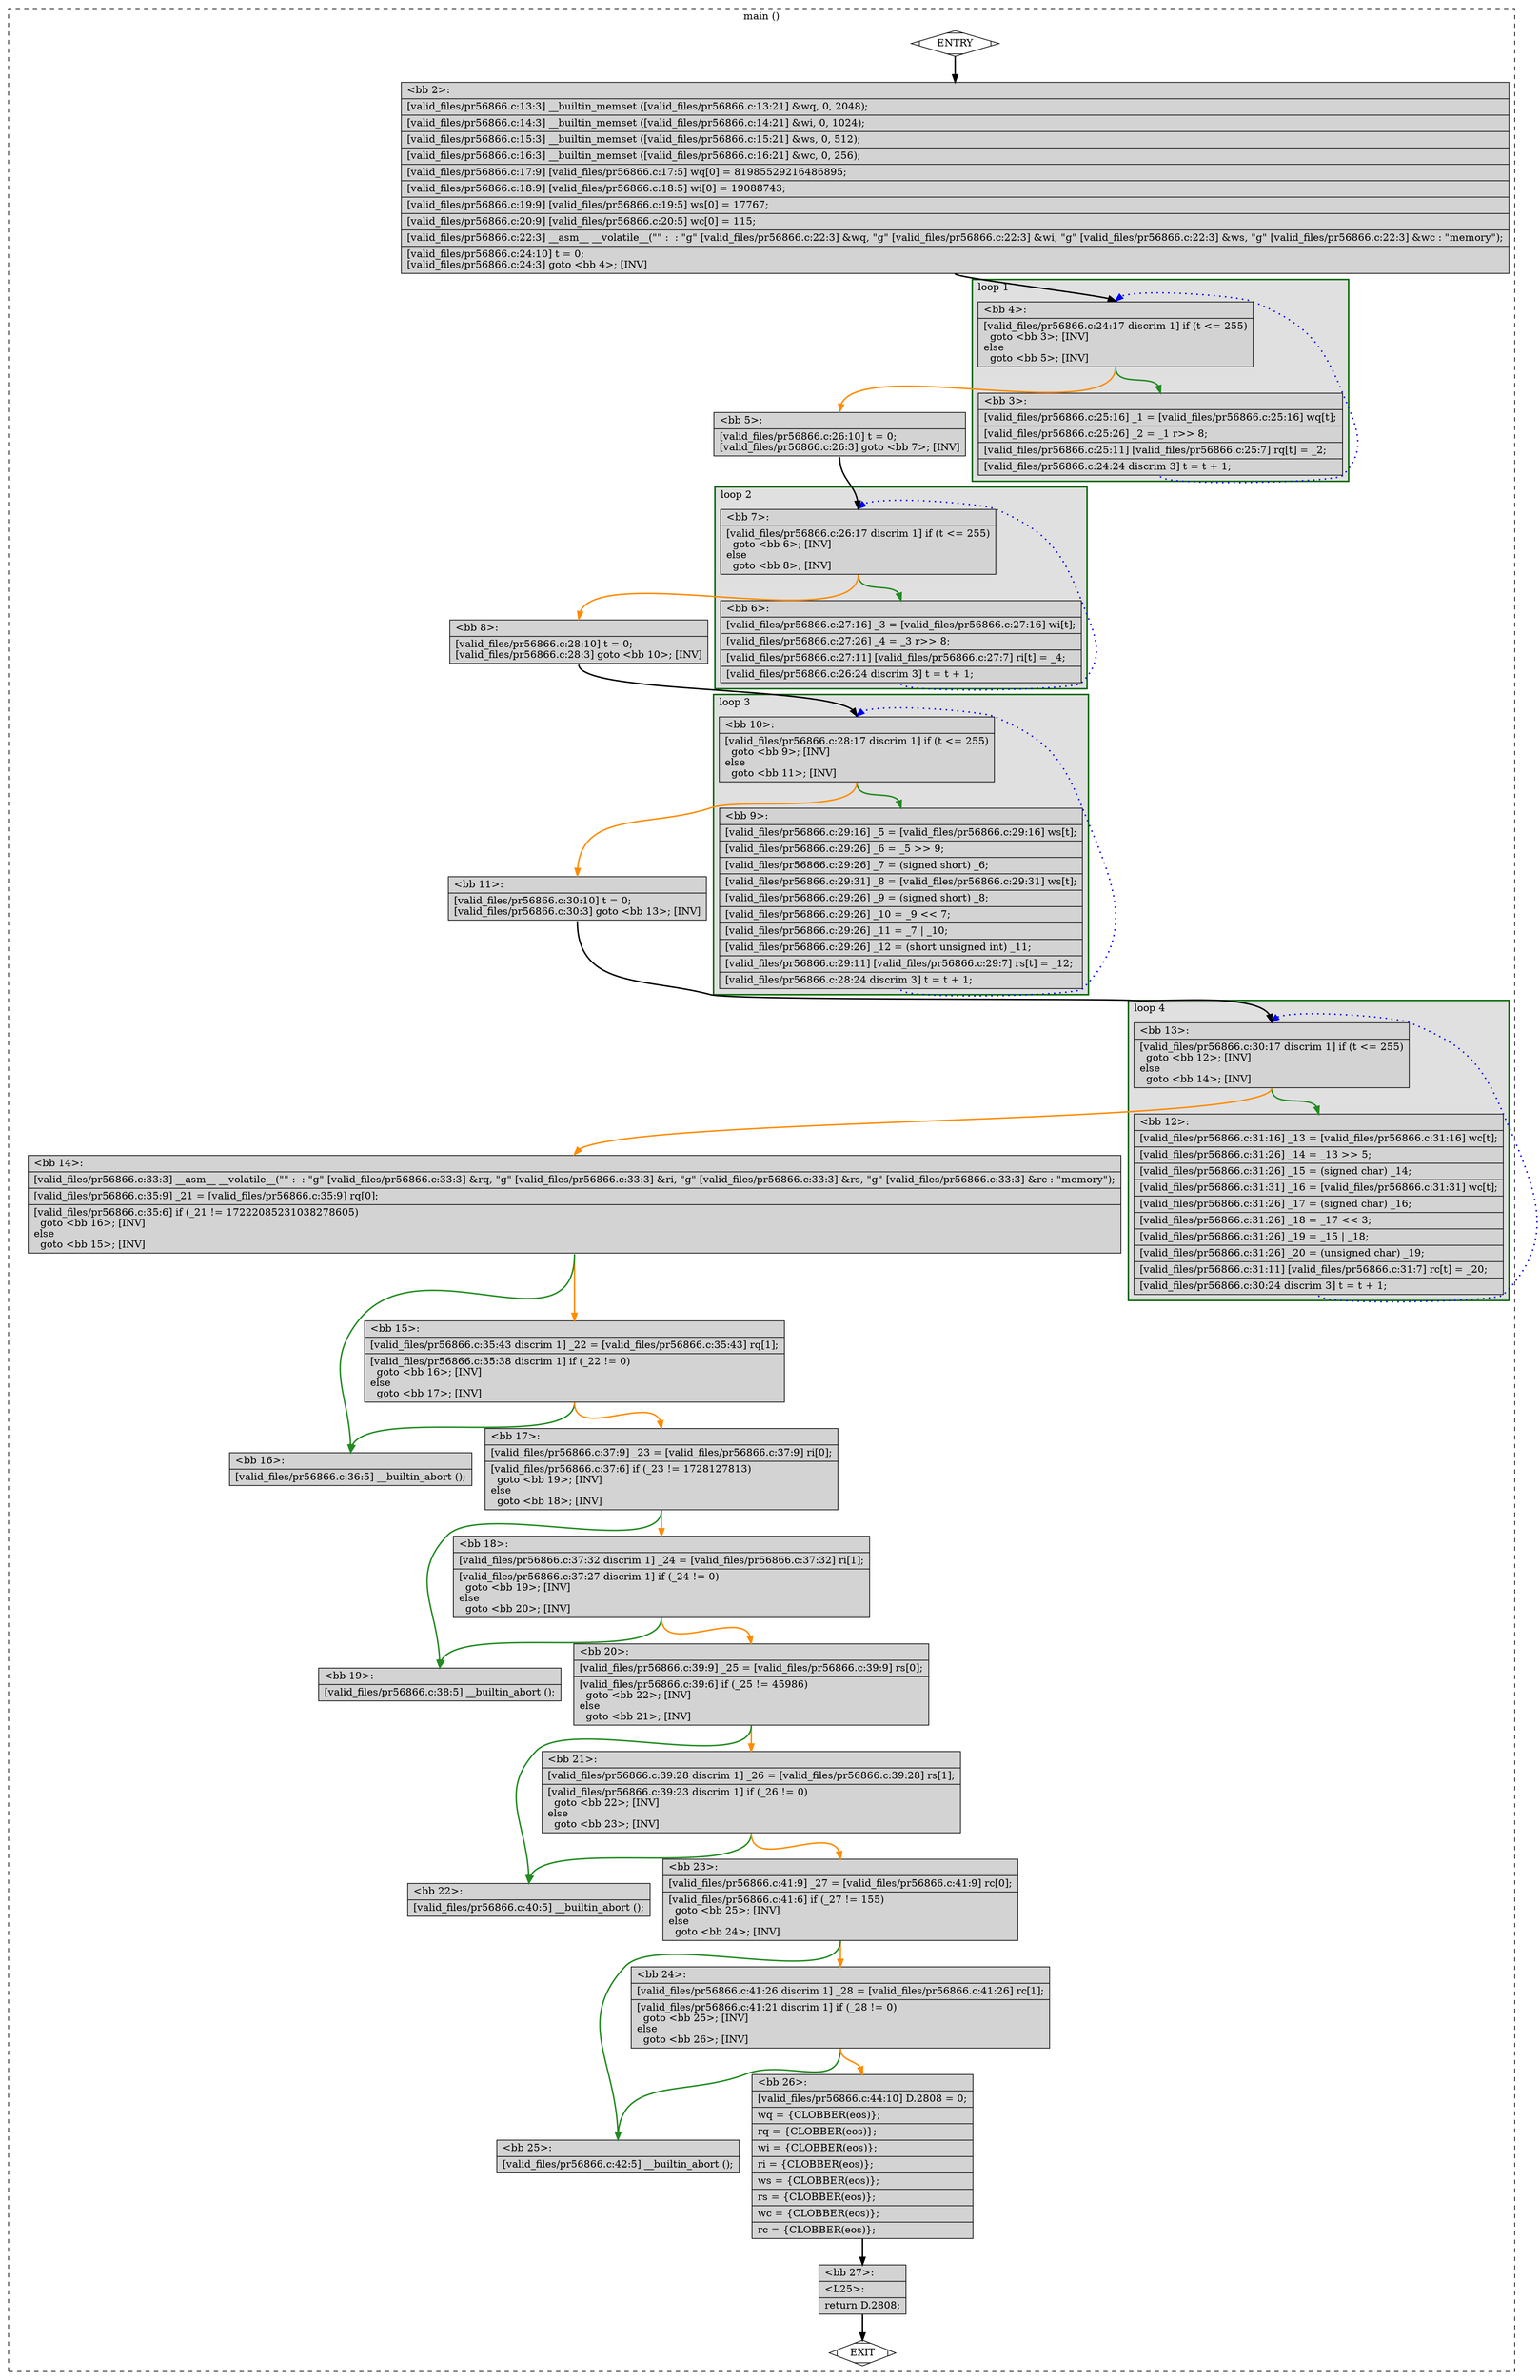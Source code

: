 digraph "a-pr56866.c.015t.cfg" {
overlap=false;
subgraph "cluster_main" {
	style="dashed";
	color="black";
	label="main ()";
	subgraph cluster_0_4 {
	style="filled";
	color="darkgreen";
	fillcolor="grey88";
	label="loop 4";
	labeljust=l;
	penwidth=2;
	fn_0_basic_block_13 [shape=record,style=filled,fillcolor=lightgrey,label="{\<bb\ 13\>:\l\
|[valid_files/pr56866.c:30:17\ discrim\ 1]\ if\ (t\ \<=\ 255)\l\
\ \ goto\ \<bb\ 12\>;\ [INV]\l\
else\l\
\ \ goto\ \<bb\ 14\>;\ [INV]\l\
}"];

	fn_0_basic_block_12 [shape=record,style=filled,fillcolor=lightgrey,label="{\<bb\ 12\>:\l\
|[valid_files/pr56866.c:31:16]\ _13\ =\ [valid_files/pr56866.c:31:16]\ wc[t];\l\
|[valid_files/pr56866.c:31:26]\ _14\ =\ _13\ \>\>\ 5;\l\
|[valid_files/pr56866.c:31:26]\ _15\ =\ (signed\ char)\ _14;\l\
|[valid_files/pr56866.c:31:31]\ _16\ =\ [valid_files/pr56866.c:31:31]\ wc[t];\l\
|[valid_files/pr56866.c:31:26]\ _17\ =\ (signed\ char)\ _16;\l\
|[valid_files/pr56866.c:31:26]\ _18\ =\ _17\ \<\<\ 3;\l\
|[valid_files/pr56866.c:31:26]\ _19\ =\ _15\ \|\ _18;\l\
|[valid_files/pr56866.c:31:26]\ _20\ =\ (unsigned\ char)\ _19;\l\
|[valid_files/pr56866.c:31:11]\ [valid_files/pr56866.c:31:7]\ rc[t]\ =\ _20;\l\
|[valid_files/pr56866.c:30:24\ discrim\ 3]\ t\ =\ t\ +\ 1;\l\
}"];

	}
	subgraph cluster_0_3 {
	style="filled";
	color="darkgreen";
	fillcolor="grey88";
	label="loop 3";
	labeljust=l;
	penwidth=2;
	fn_0_basic_block_10 [shape=record,style=filled,fillcolor=lightgrey,label="{\<bb\ 10\>:\l\
|[valid_files/pr56866.c:28:17\ discrim\ 1]\ if\ (t\ \<=\ 255)\l\
\ \ goto\ \<bb\ 9\>;\ [INV]\l\
else\l\
\ \ goto\ \<bb\ 11\>;\ [INV]\l\
}"];

	fn_0_basic_block_9 [shape=record,style=filled,fillcolor=lightgrey,label="{\<bb\ 9\>:\l\
|[valid_files/pr56866.c:29:16]\ _5\ =\ [valid_files/pr56866.c:29:16]\ ws[t];\l\
|[valid_files/pr56866.c:29:26]\ _6\ =\ _5\ \>\>\ 9;\l\
|[valid_files/pr56866.c:29:26]\ _7\ =\ (signed\ short)\ _6;\l\
|[valid_files/pr56866.c:29:31]\ _8\ =\ [valid_files/pr56866.c:29:31]\ ws[t];\l\
|[valid_files/pr56866.c:29:26]\ _9\ =\ (signed\ short)\ _8;\l\
|[valid_files/pr56866.c:29:26]\ _10\ =\ _9\ \<\<\ 7;\l\
|[valid_files/pr56866.c:29:26]\ _11\ =\ _7\ \|\ _10;\l\
|[valid_files/pr56866.c:29:26]\ _12\ =\ (short\ unsigned\ int)\ _11;\l\
|[valid_files/pr56866.c:29:11]\ [valid_files/pr56866.c:29:7]\ rs[t]\ =\ _12;\l\
|[valid_files/pr56866.c:28:24\ discrim\ 3]\ t\ =\ t\ +\ 1;\l\
}"];

	}
	subgraph cluster_0_2 {
	style="filled";
	color="darkgreen";
	fillcolor="grey88";
	label="loop 2";
	labeljust=l;
	penwidth=2;
	fn_0_basic_block_7 [shape=record,style=filled,fillcolor=lightgrey,label="{\<bb\ 7\>:\l\
|[valid_files/pr56866.c:26:17\ discrim\ 1]\ if\ (t\ \<=\ 255)\l\
\ \ goto\ \<bb\ 6\>;\ [INV]\l\
else\l\
\ \ goto\ \<bb\ 8\>;\ [INV]\l\
}"];

	fn_0_basic_block_6 [shape=record,style=filled,fillcolor=lightgrey,label="{\<bb\ 6\>:\l\
|[valid_files/pr56866.c:27:16]\ _3\ =\ [valid_files/pr56866.c:27:16]\ wi[t];\l\
|[valid_files/pr56866.c:27:26]\ _4\ =\ _3\ r\>\>\ 8;\l\
|[valid_files/pr56866.c:27:11]\ [valid_files/pr56866.c:27:7]\ ri[t]\ =\ _4;\l\
|[valid_files/pr56866.c:26:24\ discrim\ 3]\ t\ =\ t\ +\ 1;\l\
}"];

	}
	subgraph cluster_0_1 {
	style="filled";
	color="darkgreen";
	fillcolor="grey88";
	label="loop 1";
	labeljust=l;
	penwidth=2;
	fn_0_basic_block_4 [shape=record,style=filled,fillcolor=lightgrey,label="{\<bb\ 4\>:\l\
|[valid_files/pr56866.c:24:17\ discrim\ 1]\ if\ (t\ \<=\ 255)\l\
\ \ goto\ \<bb\ 3\>;\ [INV]\l\
else\l\
\ \ goto\ \<bb\ 5\>;\ [INV]\l\
}"];

	fn_0_basic_block_3 [shape=record,style=filled,fillcolor=lightgrey,label="{\<bb\ 3\>:\l\
|[valid_files/pr56866.c:25:16]\ _1\ =\ [valid_files/pr56866.c:25:16]\ wq[t];\l\
|[valid_files/pr56866.c:25:26]\ _2\ =\ _1\ r\>\>\ 8;\l\
|[valid_files/pr56866.c:25:11]\ [valid_files/pr56866.c:25:7]\ rq[t]\ =\ _2;\l\
|[valid_files/pr56866.c:24:24\ discrim\ 3]\ t\ =\ t\ +\ 1;\l\
}"];

	}
	fn_0_basic_block_0 [shape=Mdiamond,style=filled,fillcolor=white,label="ENTRY"];

	fn_0_basic_block_1 [shape=Mdiamond,style=filled,fillcolor=white,label="EXIT"];

	fn_0_basic_block_2 [shape=record,style=filled,fillcolor=lightgrey,label="{\<bb\ 2\>:\l\
|[valid_files/pr56866.c:13:3]\ __builtin_memset\ ([valid_files/pr56866.c:13:21]\ &wq,\ 0,\ 2048);\l\
|[valid_files/pr56866.c:14:3]\ __builtin_memset\ ([valid_files/pr56866.c:14:21]\ &wi,\ 0,\ 1024);\l\
|[valid_files/pr56866.c:15:3]\ __builtin_memset\ ([valid_files/pr56866.c:15:21]\ &ws,\ 0,\ 512);\l\
|[valid_files/pr56866.c:16:3]\ __builtin_memset\ ([valid_files/pr56866.c:16:21]\ &wc,\ 0,\ 256);\l\
|[valid_files/pr56866.c:17:9]\ [valid_files/pr56866.c:17:5]\ wq[0]\ =\ 81985529216486895;\l\
|[valid_files/pr56866.c:18:9]\ [valid_files/pr56866.c:18:5]\ wi[0]\ =\ 19088743;\l\
|[valid_files/pr56866.c:19:9]\ [valid_files/pr56866.c:19:5]\ ws[0]\ =\ 17767;\l\
|[valid_files/pr56866.c:20:9]\ [valid_files/pr56866.c:20:5]\ wc[0]\ =\ 115;\l\
|[valid_files/pr56866.c:22:3]\ __asm__\ __volatile__(\"\"\ :\ \ :\ \"g\"\ [valid_files/pr56866.c:22:3]\ &wq,\ \"g\"\ [valid_files/pr56866.c:22:3]\ &wi,\ \"g\"\ [valid_files/pr56866.c:22:3]\ &ws,\ \"g\"\ [valid_files/pr56866.c:22:3]\ &wc\ :\ \"memory\");\l\
|[valid_files/pr56866.c:24:10]\ t\ =\ 0;\l\
[valid_files/pr56866.c:24:3]\ goto\ \<bb\ 4\>;\ [INV]\l\
}"];

	fn_0_basic_block_5 [shape=record,style=filled,fillcolor=lightgrey,label="{\<bb\ 5\>:\l\
|[valid_files/pr56866.c:26:10]\ t\ =\ 0;\l\
[valid_files/pr56866.c:26:3]\ goto\ \<bb\ 7\>;\ [INV]\l\
}"];

	fn_0_basic_block_8 [shape=record,style=filled,fillcolor=lightgrey,label="{\<bb\ 8\>:\l\
|[valid_files/pr56866.c:28:10]\ t\ =\ 0;\l\
[valid_files/pr56866.c:28:3]\ goto\ \<bb\ 10\>;\ [INV]\l\
}"];

	fn_0_basic_block_11 [shape=record,style=filled,fillcolor=lightgrey,label="{\<bb\ 11\>:\l\
|[valid_files/pr56866.c:30:10]\ t\ =\ 0;\l\
[valid_files/pr56866.c:30:3]\ goto\ \<bb\ 13\>;\ [INV]\l\
}"];

	fn_0_basic_block_14 [shape=record,style=filled,fillcolor=lightgrey,label="{\<bb\ 14\>:\l\
|[valid_files/pr56866.c:33:3]\ __asm__\ __volatile__(\"\"\ :\ \ :\ \"g\"\ [valid_files/pr56866.c:33:3]\ &rq,\ \"g\"\ [valid_files/pr56866.c:33:3]\ &ri,\ \"g\"\ [valid_files/pr56866.c:33:3]\ &rs,\ \"g\"\ [valid_files/pr56866.c:33:3]\ &rc\ :\ \"memory\");\l\
|[valid_files/pr56866.c:35:9]\ _21\ =\ [valid_files/pr56866.c:35:9]\ rq[0];\l\
|[valid_files/pr56866.c:35:6]\ if\ (_21\ !=\ 17222085231038278605)\l\
\ \ goto\ \<bb\ 16\>;\ [INV]\l\
else\l\
\ \ goto\ \<bb\ 15\>;\ [INV]\l\
}"];

	fn_0_basic_block_15 [shape=record,style=filled,fillcolor=lightgrey,label="{\<bb\ 15\>:\l\
|[valid_files/pr56866.c:35:43\ discrim\ 1]\ _22\ =\ [valid_files/pr56866.c:35:43]\ rq[1];\l\
|[valid_files/pr56866.c:35:38\ discrim\ 1]\ if\ (_22\ !=\ 0)\l\
\ \ goto\ \<bb\ 16\>;\ [INV]\l\
else\l\
\ \ goto\ \<bb\ 17\>;\ [INV]\l\
}"];

	fn_0_basic_block_16 [shape=record,style=filled,fillcolor=lightgrey,label="{\<bb\ 16\>:\l\
|[valid_files/pr56866.c:36:5]\ __builtin_abort\ ();\l\
}"];

	fn_0_basic_block_17 [shape=record,style=filled,fillcolor=lightgrey,label="{\<bb\ 17\>:\l\
|[valid_files/pr56866.c:37:9]\ _23\ =\ [valid_files/pr56866.c:37:9]\ ri[0];\l\
|[valid_files/pr56866.c:37:6]\ if\ (_23\ !=\ 1728127813)\l\
\ \ goto\ \<bb\ 19\>;\ [INV]\l\
else\l\
\ \ goto\ \<bb\ 18\>;\ [INV]\l\
}"];

	fn_0_basic_block_18 [shape=record,style=filled,fillcolor=lightgrey,label="{\<bb\ 18\>:\l\
|[valid_files/pr56866.c:37:32\ discrim\ 1]\ _24\ =\ [valid_files/pr56866.c:37:32]\ ri[1];\l\
|[valid_files/pr56866.c:37:27\ discrim\ 1]\ if\ (_24\ !=\ 0)\l\
\ \ goto\ \<bb\ 19\>;\ [INV]\l\
else\l\
\ \ goto\ \<bb\ 20\>;\ [INV]\l\
}"];

	fn_0_basic_block_19 [shape=record,style=filled,fillcolor=lightgrey,label="{\<bb\ 19\>:\l\
|[valid_files/pr56866.c:38:5]\ __builtin_abort\ ();\l\
}"];

	fn_0_basic_block_20 [shape=record,style=filled,fillcolor=lightgrey,label="{\<bb\ 20\>:\l\
|[valid_files/pr56866.c:39:9]\ _25\ =\ [valid_files/pr56866.c:39:9]\ rs[0];\l\
|[valid_files/pr56866.c:39:6]\ if\ (_25\ !=\ 45986)\l\
\ \ goto\ \<bb\ 22\>;\ [INV]\l\
else\l\
\ \ goto\ \<bb\ 21\>;\ [INV]\l\
}"];

	fn_0_basic_block_21 [shape=record,style=filled,fillcolor=lightgrey,label="{\<bb\ 21\>:\l\
|[valid_files/pr56866.c:39:28\ discrim\ 1]\ _26\ =\ [valid_files/pr56866.c:39:28]\ rs[1];\l\
|[valid_files/pr56866.c:39:23\ discrim\ 1]\ if\ (_26\ !=\ 0)\l\
\ \ goto\ \<bb\ 22\>;\ [INV]\l\
else\l\
\ \ goto\ \<bb\ 23\>;\ [INV]\l\
}"];

	fn_0_basic_block_22 [shape=record,style=filled,fillcolor=lightgrey,label="{\<bb\ 22\>:\l\
|[valid_files/pr56866.c:40:5]\ __builtin_abort\ ();\l\
}"];

	fn_0_basic_block_23 [shape=record,style=filled,fillcolor=lightgrey,label="{\<bb\ 23\>:\l\
|[valid_files/pr56866.c:41:9]\ _27\ =\ [valid_files/pr56866.c:41:9]\ rc[0];\l\
|[valid_files/pr56866.c:41:6]\ if\ (_27\ !=\ 155)\l\
\ \ goto\ \<bb\ 25\>;\ [INV]\l\
else\l\
\ \ goto\ \<bb\ 24\>;\ [INV]\l\
}"];

	fn_0_basic_block_24 [shape=record,style=filled,fillcolor=lightgrey,label="{\<bb\ 24\>:\l\
|[valid_files/pr56866.c:41:26\ discrim\ 1]\ _28\ =\ [valid_files/pr56866.c:41:26]\ rc[1];\l\
|[valid_files/pr56866.c:41:21\ discrim\ 1]\ if\ (_28\ !=\ 0)\l\
\ \ goto\ \<bb\ 25\>;\ [INV]\l\
else\l\
\ \ goto\ \<bb\ 26\>;\ [INV]\l\
}"];

	fn_0_basic_block_25 [shape=record,style=filled,fillcolor=lightgrey,label="{\<bb\ 25\>:\l\
|[valid_files/pr56866.c:42:5]\ __builtin_abort\ ();\l\
}"];

	fn_0_basic_block_26 [shape=record,style=filled,fillcolor=lightgrey,label="{\<bb\ 26\>:\l\
|[valid_files/pr56866.c:44:10]\ D.2808\ =\ 0;\l\
|wq\ =\ \{CLOBBER(eos)\};\l\
|rq\ =\ \{CLOBBER(eos)\};\l\
|wi\ =\ \{CLOBBER(eos)\};\l\
|ri\ =\ \{CLOBBER(eos)\};\l\
|ws\ =\ \{CLOBBER(eos)\};\l\
|rs\ =\ \{CLOBBER(eos)\};\l\
|wc\ =\ \{CLOBBER(eos)\};\l\
|rc\ =\ \{CLOBBER(eos)\};\l\
}"];

	fn_0_basic_block_27 [shape=record,style=filled,fillcolor=lightgrey,label="{\<bb\ 27\>:\l\
|\<L25\>:\l\
|return\ D.2808;\l\
}"];

	fn_0_basic_block_0:s -> fn_0_basic_block_2:n [style="solid,bold",color=black,weight=100,constraint=true];
	fn_0_basic_block_2:s -> fn_0_basic_block_4:n [style="solid,bold",color=black,weight=100,constraint=true];
	fn_0_basic_block_3:s -> fn_0_basic_block_4:n [style="dotted,bold",color=blue,weight=10,constraint=false];
	fn_0_basic_block_4:s -> fn_0_basic_block_3:n [style="solid,bold",color=forestgreen,weight=10,constraint=true];
	fn_0_basic_block_4:s -> fn_0_basic_block_5:n [style="solid,bold",color=darkorange,weight=10,constraint=true];
	fn_0_basic_block_5:s -> fn_0_basic_block_7:n [style="solid,bold",color=black,weight=100,constraint=true];
	fn_0_basic_block_6:s -> fn_0_basic_block_7:n [style="dotted,bold",color=blue,weight=10,constraint=false];
	fn_0_basic_block_7:s -> fn_0_basic_block_6:n [style="solid,bold",color=forestgreen,weight=10,constraint=true];
	fn_0_basic_block_7:s -> fn_0_basic_block_8:n [style="solid,bold",color=darkorange,weight=10,constraint=true];
	fn_0_basic_block_8:s -> fn_0_basic_block_10:n [style="solid,bold",color=black,weight=100,constraint=true];
	fn_0_basic_block_9:s -> fn_0_basic_block_10:n [style="dotted,bold",color=blue,weight=10,constraint=false];
	fn_0_basic_block_10:s -> fn_0_basic_block_9:n [style="solid,bold",color=forestgreen,weight=10,constraint=true];
	fn_0_basic_block_10:s -> fn_0_basic_block_11:n [style="solid,bold",color=darkorange,weight=10,constraint=true];
	fn_0_basic_block_11:s -> fn_0_basic_block_13:n [style="solid,bold",color=black,weight=100,constraint=true];
	fn_0_basic_block_12:s -> fn_0_basic_block_13:n [style="dotted,bold",color=blue,weight=10,constraint=false];
	fn_0_basic_block_13:s -> fn_0_basic_block_12:n [style="solid,bold",color=forestgreen,weight=10,constraint=true];
	fn_0_basic_block_13:s -> fn_0_basic_block_14:n [style="solid,bold",color=darkorange,weight=10,constraint=true];
	fn_0_basic_block_14:s -> fn_0_basic_block_16:n [style="solid,bold",color=forestgreen,weight=10,constraint=true];
	fn_0_basic_block_14:s -> fn_0_basic_block_15:n [style="solid,bold",color=darkorange,weight=10,constraint=true];
	fn_0_basic_block_15:s -> fn_0_basic_block_16:n [style="solid,bold",color=forestgreen,weight=10,constraint=true];
	fn_0_basic_block_15:s -> fn_0_basic_block_17:n [style="solid,bold",color=darkorange,weight=10,constraint=true];
	fn_0_basic_block_17:s -> fn_0_basic_block_19:n [style="solid,bold",color=forestgreen,weight=10,constraint=true];
	fn_0_basic_block_17:s -> fn_0_basic_block_18:n [style="solid,bold",color=darkorange,weight=10,constraint=true];
	fn_0_basic_block_18:s -> fn_0_basic_block_19:n [style="solid,bold",color=forestgreen,weight=10,constraint=true];
	fn_0_basic_block_18:s -> fn_0_basic_block_20:n [style="solid,bold",color=darkorange,weight=10,constraint=true];
	fn_0_basic_block_20:s -> fn_0_basic_block_22:n [style="solid,bold",color=forestgreen,weight=10,constraint=true];
	fn_0_basic_block_20:s -> fn_0_basic_block_21:n [style="solid,bold",color=darkorange,weight=10,constraint=true];
	fn_0_basic_block_21:s -> fn_0_basic_block_22:n [style="solid,bold",color=forestgreen,weight=10,constraint=true];
	fn_0_basic_block_21:s -> fn_0_basic_block_23:n [style="solid,bold",color=darkorange,weight=10,constraint=true];
	fn_0_basic_block_23:s -> fn_0_basic_block_25:n [style="solid,bold",color=forestgreen,weight=10,constraint=true];
	fn_0_basic_block_23:s -> fn_0_basic_block_24:n [style="solid,bold",color=darkorange,weight=10,constraint=true];
	fn_0_basic_block_24:s -> fn_0_basic_block_25:n [style="solid,bold",color=forestgreen,weight=10,constraint=true];
	fn_0_basic_block_24:s -> fn_0_basic_block_26:n [style="solid,bold",color=darkorange,weight=10,constraint=true];
	fn_0_basic_block_26:s -> fn_0_basic_block_27:n [style="solid,bold",color=black,weight=100,constraint=true];
	fn_0_basic_block_27:s -> fn_0_basic_block_1:n [style="solid,bold",color=black,weight=10,constraint=true];
	fn_0_basic_block_0:s -> fn_0_basic_block_1:n [style="invis",constraint=true];
}
}
